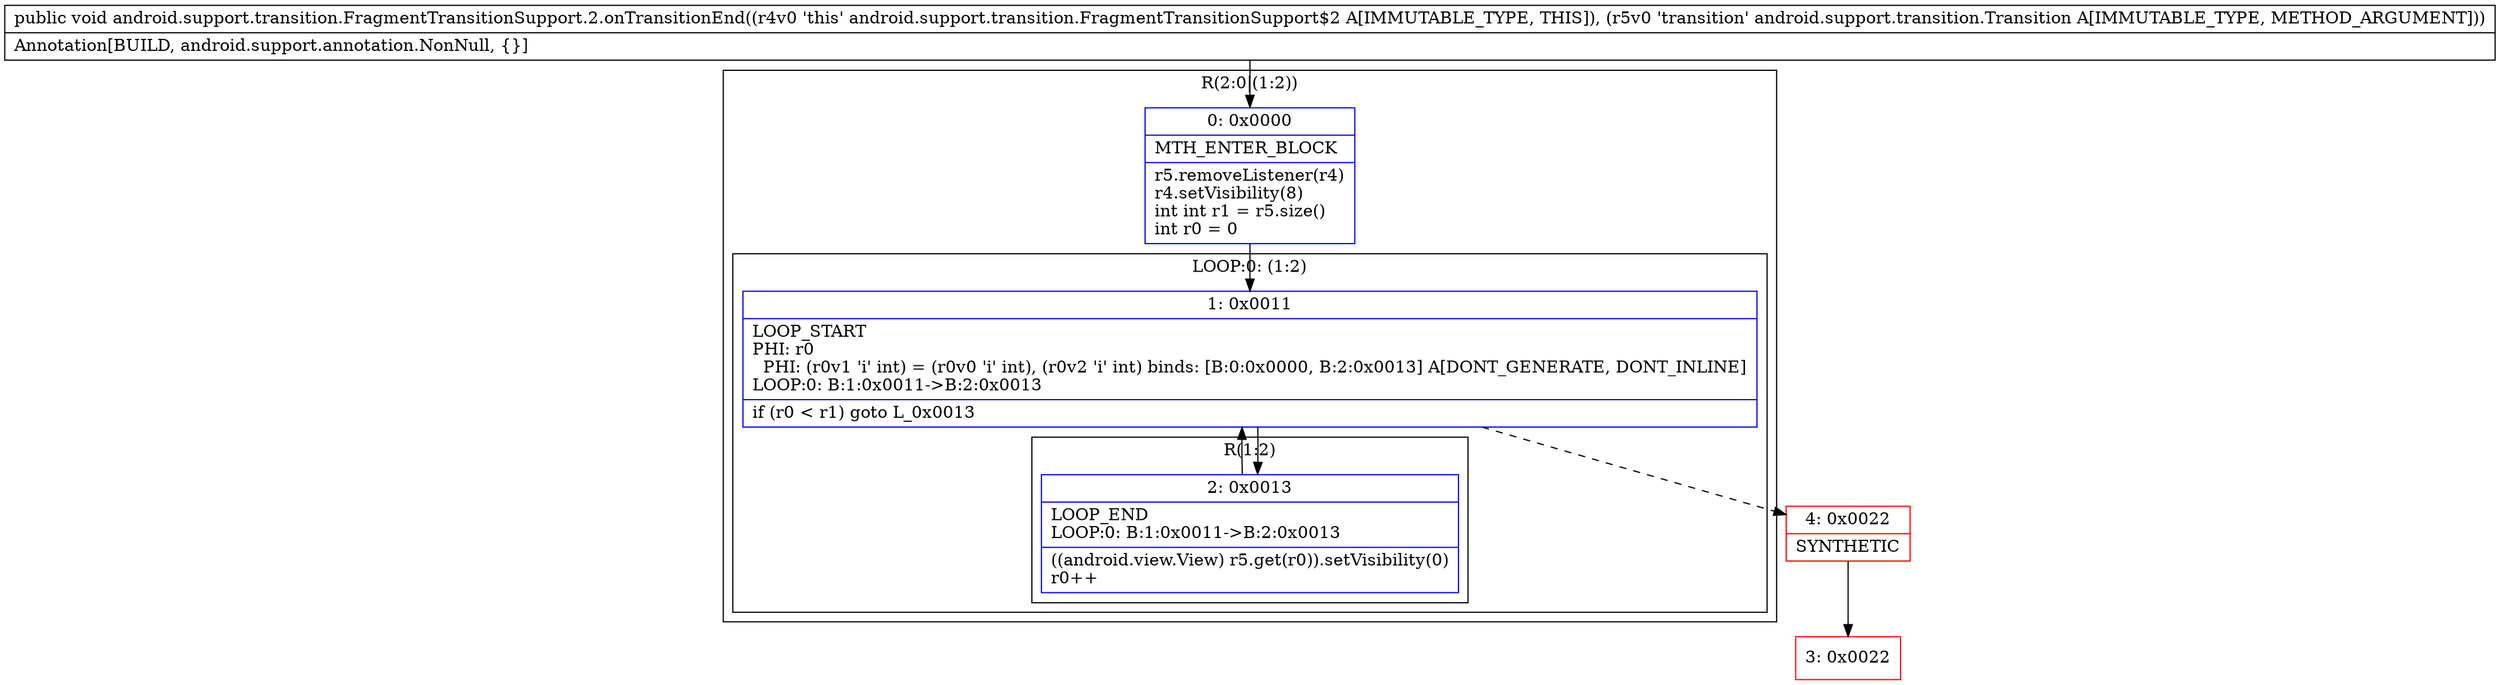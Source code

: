 digraph "CFG forandroid.support.transition.FragmentTransitionSupport.2.onTransitionEnd(Landroid\/support\/transition\/Transition;)V" {
subgraph cluster_Region_2116821958 {
label = "R(2:0|(1:2))";
node [shape=record,color=blue];
Node_0 [shape=record,label="{0\:\ 0x0000|MTH_ENTER_BLOCK\l|r5.removeListener(r4)\lr4.setVisibility(8)\lint int r1 = r5.size()\lint r0 = 0\l}"];
subgraph cluster_LoopRegion_1798739296 {
label = "LOOP:0: (1:2)";
node [shape=record,color=blue];
Node_1 [shape=record,label="{1\:\ 0x0011|LOOP_START\lPHI: r0 \l  PHI: (r0v1 'i' int) = (r0v0 'i' int), (r0v2 'i' int) binds: [B:0:0x0000, B:2:0x0013] A[DONT_GENERATE, DONT_INLINE]\lLOOP:0: B:1:0x0011\-\>B:2:0x0013\l|if (r0 \< r1) goto L_0x0013\l}"];
subgraph cluster_Region_958005139 {
label = "R(1:2)";
node [shape=record,color=blue];
Node_2 [shape=record,label="{2\:\ 0x0013|LOOP_END\lLOOP:0: B:1:0x0011\-\>B:2:0x0013\l|((android.view.View) r5.get(r0)).setVisibility(0)\lr0++\l}"];
}
}
}
Node_3 [shape=record,color=red,label="{3\:\ 0x0022}"];
Node_4 [shape=record,color=red,label="{4\:\ 0x0022|SYNTHETIC\l}"];
MethodNode[shape=record,label="{public void android.support.transition.FragmentTransitionSupport.2.onTransitionEnd((r4v0 'this' android.support.transition.FragmentTransitionSupport$2 A[IMMUTABLE_TYPE, THIS]), (r5v0 'transition' android.support.transition.Transition A[IMMUTABLE_TYPE, METHOD_ARGUMENT]))  | Annotation[BUILD, android.support.annotation.NonNull, \{\}]\l}"];
MethodNode -> Node_0;
Node_0 -> Node_1;
Node_1 -> Node_2;
Node_1 -> Node_4[style=dashed];
Node_2 -> Node_1;
Node_4 -> Node_3;
}

